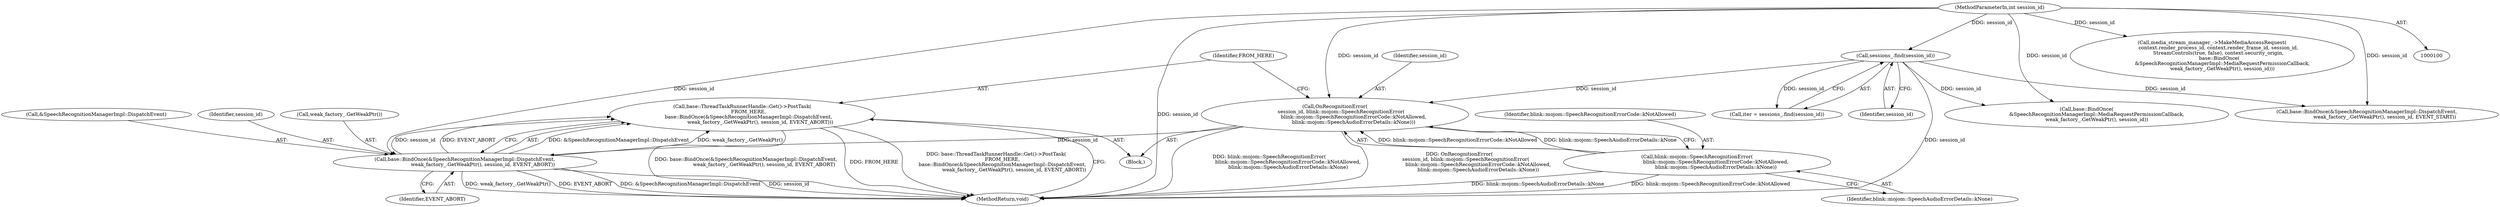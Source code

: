 digraph "0_Chrome_971548cdca2d4c0a6fedd3db0c94372c2a27eac3_20@API" {
"1000177" [label="(Call,base::ThreadTaskRunnerHandle::Get()->PostTask(\n        FROM_HERE,\n        base::BindOnce(&SpeechRecognitionManagerImpl::DispatchEvent,\n                       weak_factory_.GetWeakPtr(), session_id, EVENT_ABORT)))"];
"1000179" [label="(Call,base::BindOnce(&SpeechRecognitionManagerImpl::DispatchEvent,\n                       weak_factory_.GetWeakPtr(), session_id, EVENT_ABORT))"];
"1000172" [label="(Call,OnRecognitionError(\n        session_id, blink::mojom::SpeechRecognitionError(\n                        blink::mojom::SpeechRecognitionErrorCode::kNotAllowed,\n                        blink::mojom::SpeechAudioErrorDetails::kNone)))"];
"1000110" [label="(Call,sessions_.find(session_id))"];
"1000101" [label="(MethodParameterIn,int session_id)"];
"1000174" [label="(Call,blink::mojom::SpeechRecognitionError(\n                        blink::mojom::SpeechRecognitionErrorCode::kNotAllowed,\n                        blink::mojom::SpeechAudioErrorDetails::kNone))"];
"1000175" [label="(Identifier,blink::mojom::SpeechRecognitionErrorCode::kNotAllowed)"];
"1000111" [label="(Identifier,session_id)"];
"1000174" [label="(Call,blink::mojom::SpeechRecognitionError(\n                        blink::mojom::SpeechRecognitionErrorCode::kNotAllowed,\n                        blink::mojom::SpeechAudioErrorDetails::kNone))"];
"1000184" [label="(Identifier,EVENT_ABORT)"];
"1000153" [label="(Call,base::BindOnce(\n             &SpeechRecognitionManagerImpl::MediaRequestPermissionCallback,\n             weak_factory_.GetWeakPtr(), session_id))"];
"1000180" [label="(Call,&SpeechRecognitionManagerImpl::DispatchEvent)"];
"1000101" [label="(MethodParameterIn,int session_id)"];
"1000171" [label="(Block,)"];
"1000183" [label="(Identifier,session_id)"];
"1000177" [label="(Call,base::ThreadTaskRunnerHandle::Get()->PostTask(\n        FROM_HERE,\n        base::BindOnce(&SpeechRecognitionManagerImpl::DispatchEvent,\n                       weak_factory_.GetWeakPtr(), session_id, EVENT_ABORT)))"];
"1000172" [label="(Call,OnRecognitionError(\n        session_id, blink::mojom::SpeechRecognitionError(\n                        blink::mojom::SpeechRecognitionErrorCode::kNotAllowed,\n                        blink::mojom::SpeechAudioErrorDetails::kNone)))"];
"1000178" [label="(Identifier,FROM_HERE)"];
"1000173" [label="(Identifier,session_id)"];
"1000139" [label="(Call,media_stream_manager_->MakeMediaAccessRequest(\n        context.render_process_id, context.render_frame_id, session_id,\n        StreamControls(true, false), context.security_origin,\n         base::BindOnce(\n             &SpeechRecognitionManagerImpl::MediaRequestPermissionCallback,\n             weak_factory_.GetWeakPtr(), session_id)))"];
"1000108" [label="(Call,iter = sessions_.find(session_id))"];
"1000110" [label="(Call,sessions_.find(session_id))"];
"1000176" [label="(Identifier,blink::mojom::SpeechAudioErrorDetails::kNone)"];
"1000185" [label="(MethodReturn,void)"];
"1000179" [label="(Call,base::BindOnce(&SpeechRecognitionManagerImpl::DispatchEvent,\n                       weak_factory_.GetWeakPtr(), session_id, EVENT_ABORT))"];
"1000164" [label="(Call,base::BindOnce(&SpeechRecognitionManagerImpl::DispatchEvent,\n                       weak_factory_.GetWeakPtr(), session_id, EVENT_START))"];
"1000182" [label="(Call,weak_factory_.GetWeakPtr())"];
"1000177" -> "1000171"  [label="AST: "];
"1000177" -> "1000179"  [label="CFG: "];
"1000178" -> "1000177"  [label="AST: "];
"1000179" -> "1000177"  [label="AST: "];
"1000185" -> "1000177"  [label="CFG: "];
"1000177" -> "1000185"  [label="DDG: base::BindOnce(&SpeechRecognitionManagerImpl::DispatchEvent,\n                       weak_factory_.GetWeakPtr(), session_id, EVENT_ABORT)"];
"1000177" -> "1000185"  [label="DDG: FROM_HERE"];
"1000177" -> "1000185"  [label="DDG: base::ThreadTaskRunnerHandle::Get()->PostTask(\n        FROM_HERE,\n        base::BindOnce(&SpeechRecognitionManagerImpl::DispatchEvent,\n                       weak_factory_.GetWeakPtr(), session_id, EVENT_ABORT))"];
"1000179" -> "1000177"  [label="DDG: &SpeechRecognitionManagerImpl::DispatchEvent"];
"1000179" -> "1000177"  [label="DDG: weak_factory_.GetWeakPtr()"];
"1000179" -> "1000177"  [label="DDG: session_id"];
"1000179" -> "1000177"  [label="DDG: EVENT_ABORT"];
"1000179" -> "1000184"  [label="CFG: "];
"1000180" -> "1000179"  [label="AST: "];
"1000182" -> "1000179"  [label="AST: "];
"1000183" -> "1000179"  [label="AST: "];
"1000184" -> "1000179"  [label="AST: "];
"1000179" -> "1000185"  [label="DDG: weak_factory_.GetWeakPtr()"];
"1000179" -> "1000185"  [label="DDG: EVENT_ABORT"];
"1000179" -> "1000185"  [label="DDG: &SpeechRecognitionManagerImpl::DispatchEvent"];
"1000179" -> "1000185"  [label="DDG: session_id"];
"1000172" -> "1000179"  [label="DDG: session_id"];
"1000101" -> "1000179"  [label="DDG: session_id"];
"1000172" -> "1000171"  [label="AST: "];
"1000172" -> "1000174"  [label="CFG: "];
"1000173" -> "1000172"  [label="AST: "];
"1000174" -> "1000172"  [label="AST: "];
"1000178" -> "1000172"  [label="CFG: "];
"1000172" -> "1000185"  [label="DDG: OnRecognitionError(\n        session_id, blink::mojom::SpeechRecognitionError(\n                        blink::mojom::SpeechRecognitionErrorCode::kNotAllowed,\n                        blink::mojom::SpeechAudioErrorDetails::kNone))"];
"1000172" -> "1000185"  [label="DDG: blink::mojom::SpeechRecognitionError(\n                        blink::mojom::SpeechRecognitionErrorCode::kNotAllowed,\n                        blink::mojom::SpeechAudioErrorDetails::kNone)"];
"1000110" -> "1000172"  [label="DDG: session_id"];
"1000101" -> "1000172"  [label="DDG: session_id"];
"1000174" -> "1000172"  [label="DDG: blink::mojom::SpeechRecognitionErrorCode::kNotAllowed"];
"1000174" -> "1000172"  [label="DDG: blink::mojom::SpeechAudioErrorDetails::kNone"];
"1000110" -> "1000108"  [label="AST: "];
"1000110" -> "1000111"  [label="CFG: "];
"1000111" -> "1000110"  [label="AST: "];
"1000108" -> "1000110"  [label="CFG: "];
"1000110" -> "1000185"  [label="DDG: session_id"];
"1000110" -> "1000108"  [label="DDG: session_id"];
"1000101" -> "1000110"  [label="DDG: session_id"];
"1000110" -> "1000153"  [label="DDG: session_id"];
"1000110" -> "1000164"  [label="DDG: session_id"];
"1000101" -> "1000100"  [label="AST: "];
"1000101" -> "1000185"  [label="DDG: session_id"];
"1000101" -> "1000139"  [label="DDG: session_id"];
"1000101" -> "1000153"  [label="DDG: session_id"];
"1000101" -> "1000164"  [label="DDG: session_id"];
"1000174" -> "1000176"  [label="CFG: "];
"1000175" -> "1000174"  [label="AST: "];
"1000176" -> "1000174"  [label="AST: "];
"1000174" -> "1000185"  [label="DDG: blink::mojom::SpeechAudioErrorDetails::kNone"];
"1000174" -> "1000185"  [label="DDG: blink::mojom::SpeechRecognitionErrorCode::kNotAllowed"];
}
